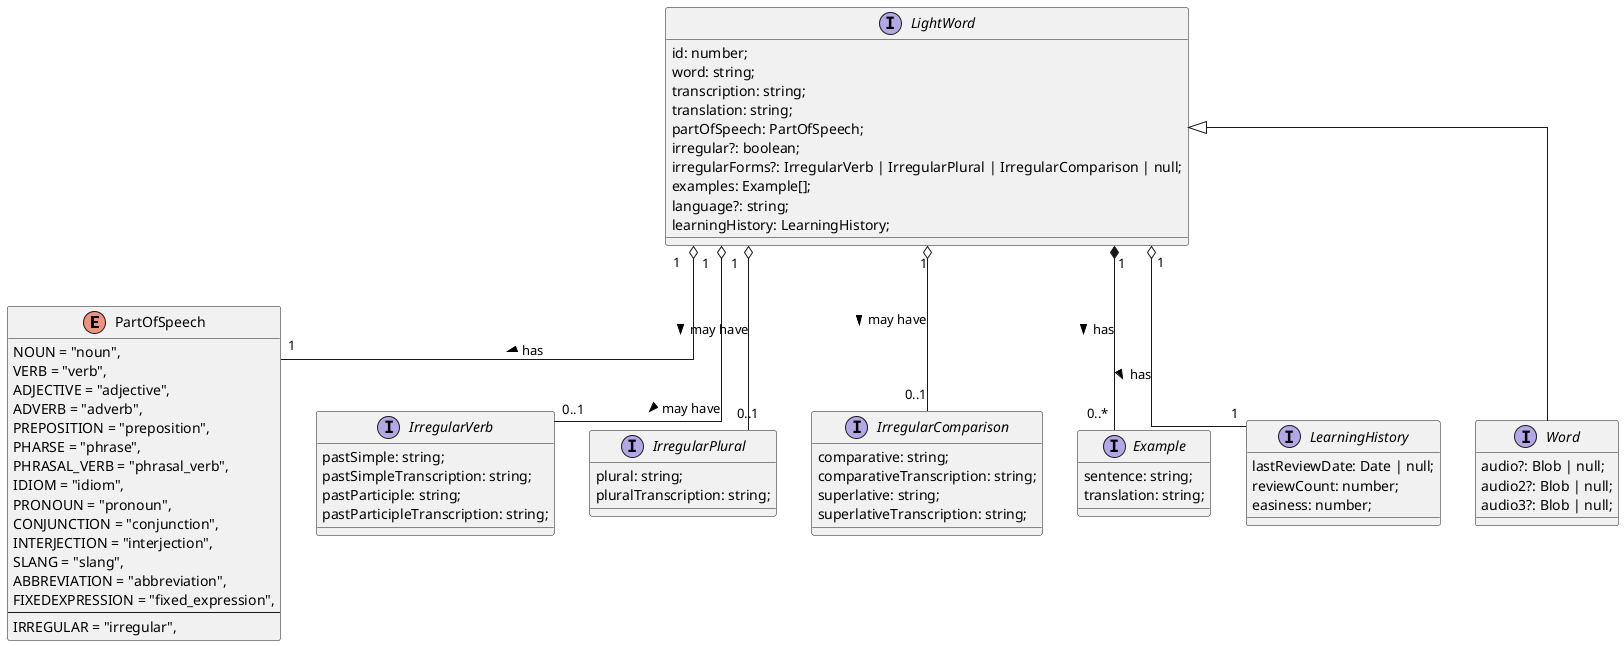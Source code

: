 @startuml interfaces

' Прямоугольные линии
skinparam linetype ortho   
' skinparam linetype polyline ' Ломаные линии

' skinparam classFontSize 12
' skinparam classFontName Arial
' skinparam classArrowColor Red
' skinparam classArrowFontColor Blue
' skinparam classArrowFontSize 12

skinparam interface {
  HeaderFontStyle normal
  HeaderFontColor #2688d4
}

enum PartOfSpeech {
  NOUN = "noun",
  VERB = "verb",
  ADJECTIVE = "adjective",
  ADVERB = "adverb",
  PREPOSITION = "preposition",
  PHARSE = "phrase",
  PHRASAL_VERB = "phrasal_verb",
  IDIOM = "idiom",
  PRONOUN = "pronoun",
  CONJUNCTION = "conjunction",
  INTERJECTION = "interjection",
  SLANG = "slang",
  ABBREVIATION = "abbreviation",
  FIXEDEXPRESSION = "fixed_expression",
  --
  IRREGULAR = "irregular",
}

interface IrregularVerb {
  pastSimple: string;
  pastSimpleTranscription: string;
  pastParticiple: string;
  pastParticipleTranscription: string;
}

interface IrregularPlural {
  plural: string;
  pluralTranscription: string;
}

interface IrregularComparison {
  comparative: string;
  comparativeTranscription: string;
  superlative: string;
  superlativeTranscription: string;
}

interface Example {
  sentence: string;
  translation: string;
}

interface LearningHistory {
  lastReviewDate: Date | null;
  reviewCount: number;
  easiness: number;
}

interface LightWord {
  id: number;
  word: string;
  transcription: string;
  translation: string;
  partOfSpeech: PartOfSpeech;
  irregular?: boolean;
  irregularForms?: IrregularVerb | IrregularPlural | IrregularComparison | null;
  examples: Example[];
  language?: string;
  learningHistory: LearningHistory;
}

interface Word extends LightWord {
  audio?: Blob | null;
  audio2?: Blob | null;
  audio3?: Blob | null;
}

' Определение связей
LightWord "1" *-- "0..*" Example : has >
LightWord "1" o-- "1" LearningHistory : has >
LightWord "1" o-- "0..1" IrregularVerb : may have >
LightWord "1" o-- "0..1" IrregularPlural : may have >
LightWord "1" o-- "0..1" IrregularComparison : may have >
LightWord "1" o-- "1" PartOfSpeech : has >

@enduml